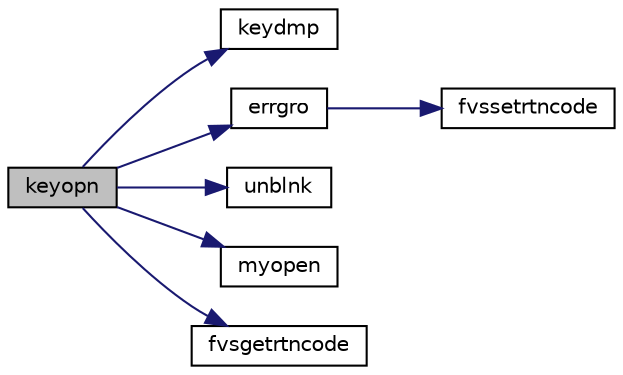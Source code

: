 digraph "keyopn"
{
  edge [fontname="Helvetica",fontsize="10",labelfontname="Helvetica",labelfontsize="10"];
  node [fontname="Helvetica",fontsize="10",shape=record];
  rankdir="LR";
  Node1 [label="keyopn",height=0.2,width=0.4,color="black", fillcolor="grey75", style="filled", fontcolor="black"];
  Node1 -> Node2 [color="midnightblue",fontsize="10",style="solid",fontname="Helvetica"];
  Node2 [label="keydmp",height=0.2,width=0.4,color="black", fillcolor="white", style="filled",URL="$keydmp_8f.html#ab3f5787fd4e2313afc308c182f25da28"];
  Node1 -> Node3 [color="midnightblue",fontsize="10",style="solid",fontname="Helvetica"];
  Node3 [label="errgro",height=0.2,width=0.4,color="black", fillcolor="white", style="filled",URL="$errgro_8f.html#a638bc8982f252f2894cb512c31d9890a"];
  Node3 -> Node4 [color="midnightblue",fontsize="10",style="solid",fontname="Helvetica"];
  Node4 [label="fvssetrtncode",height=0.2,width=0.4,color="black", fillcolor="white", style="filled",URL="$cmdline_8f.html#a079170808ee3336a99645e9e57dfe5a9"];
  Node1 -> Node5 [color="midnightblue",fontsize="10",style="solid",fontname="Helvetica"];
  Node5 [label="unblnk",height=0.2,width=0.4,color="black", fillcolor="white", style="filled",URL="$unblnk_8f.html#ada4793b5e4c31c39009e5ef38998e13f"];
  Node1 -> Node6 [color="midnightblue",fontsize="10",style="solid",fontname="Helvetica"];
  Node6 [label="myopen",height=0.2,width=0.4,color="black", fillcolor="white", style="filled",URL="$myopen_8f.html#ab25efa78ed701d464a48e5eb0cf91979"];
  Node1 -> Node7 [color="midnightblue",fontsize="10",style="solid",fontname="Helvetica"];
  Node7 [label="fvsgetrtncode",height=0.2,width=0.4,color="black", fillcolor="white", style="filled",URL="$cmdline_8f.html#a0772cb6ab1daa15981fb8fcb46971c27"];
}
